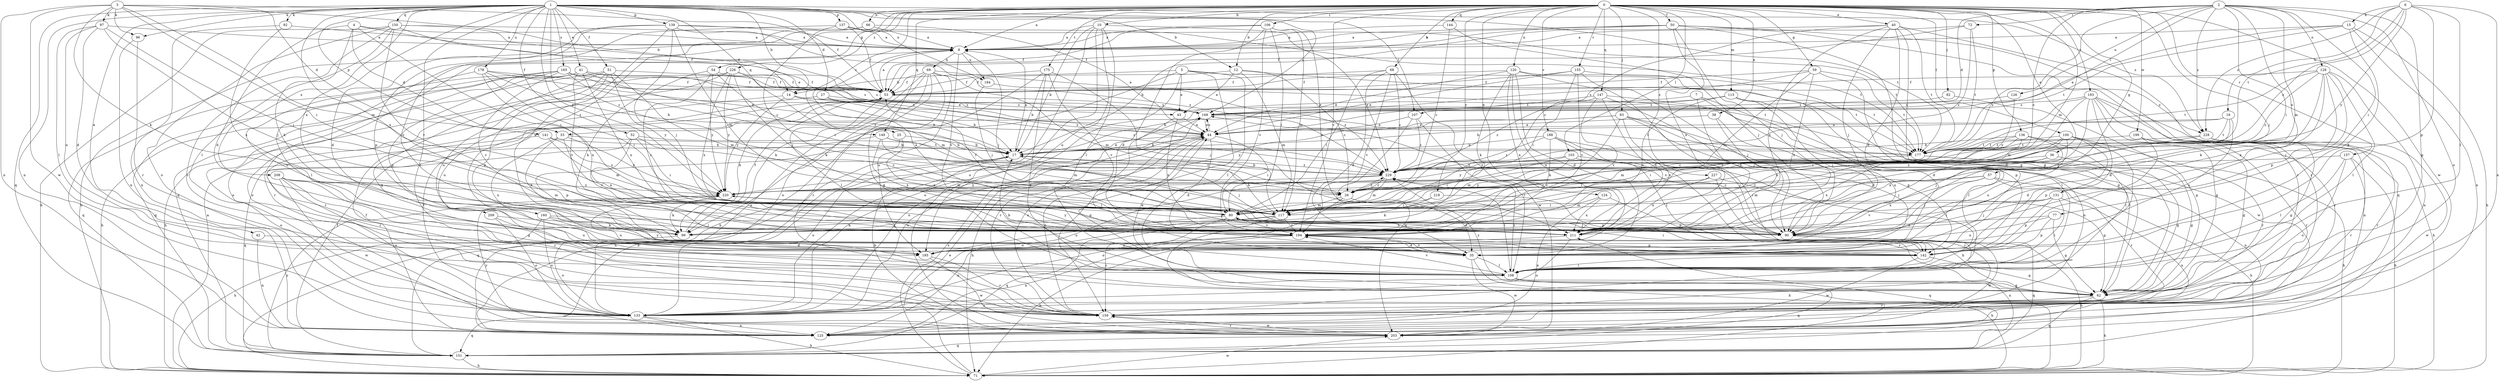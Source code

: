 strict digraph  {
0;
1;
2;
3;
4;
5;
6;
7;
8;
10;
12;
14;
15;
16;
17;
25;
26;
27;
33;
35;
36;
38;
40;
41;
42;
43;
44;
50;
51;
52;
53;
54;
57;
59;
62;
66;
68;
69;
71;
72;
77;
80;
82;
83;
90;
92;
96;
97;
99;
100;
103;
106;
107;
108;
113;
117;
120;
124;
125;
126;
128;
131;
133;
136;
137;
139;
141;
142;
144;
147;
149;
150;
151;
155;
157;
159;
160;
165;
168;
175;
177;
178;
184;
185;
188;
193;
194;
199;
203;
208;
209;
211;
218;
220;
226;
227;
228;
229;
0 -> 8  [label=a];
0 -> 10  [label=b];
0 -> 12  [label=b];
0 -> 25  [label=c];
0 -> 36  [label=e];
0 -> 38  [label=e];
0 -> 40  [label=e];
0 -> 50  [label=f];
0 -> 54  [label=g];
0 -> 57  [label=g];
0 -> 59  [label=g];
0 -> 66  [label=h];
0 -> 68  [label=h];
0 -> 82  [label=j];
0 -> 83  [label=j];
0 -> 90  [label=j];
0 -> 100  [label=l];
0 -> 103  [label=l];
0 -> 106  [label=l];
0 -> 113  [label=m];
0 -> 117  [label=m];
0 -> 120  [label=n];
0 -> 124  [label=n];
0 -> 136  [label=p];
0 -> 144  [label=q];
0 -> 147  [label=q];
0 -> 149  [label=q];
0 -> 155  [label=r];
0 -> 157  [label=r];
0 -> 160  [label=s];
0 -> 175  [label=t];
0 -> 188  [label=v];
0 -> 193  [label=v];
0 -> 194  [label=v];
0 -> 199  [label=w];
0 -> 203  [label=w];
0 -> 218  [label=y];
0 -> 226  [label=z];
0 -> 227  [label=z];
1 -> 12  [label=b];
1 -> 14  [label=b];
1 -> 26  [label=c];
1 -> 27  [label=d];
1 -> 41  [label=e];
1 -> 42  [label=e];
1 -> 51  [label=f];
1 -> 52  [label=f];
1 -> 92  [label=k];
1 -> 96  [label=k];
1 -> 107  [label=l];
1 -> 125  [label=n];
1 -> 137  [label=p];
1 -> 139  [label=p];
1 -> 141  [label=p];
1 -> 149  [label=q];
1 -> 150  [label=q];
1 -> 151  [label=q];
1 -> 159  [label=r];
1 -> 165  [label=s];
1 -> 168  [label=s];
1 -> 177  [label=t];
1 -> 178  [label=u];
1 -> 184  [label=u];
1 -> 208  [label=x];
1 -> 209  [label=x];
1 -> 211  [label=x];
1 -> 220  [label=y];
1 -> 228  [label=z];
2 -> 26  [label=c];
2 -> 33  [label=d];
2 -> 62  [label=g];
2 -> 72  [label=i];
2 -> 77  [label=i];
2 -> 80  [label=i];
2 -> 107  [label=l];
2 -> 117  [label=m];
2 -> 126  [label=o];
2 -> 128  [label=o];
2 -> 131  [label=o];
2 -> 133  [label=o];
2 -> 220  [label=y];
2 -> 228  [label=z];
3 -> 14  [label=b];
3 -> 33  [label=d];
3 -> 53  [label=f];
3 -> 80  [label=i];
3 -> 96  [label=k];
3 -> 97  [label=k];
3 -> 99  [label=k];
3 -> 117  [label=m];
3 -> 125  [label=n];
3 -> 203  [label=w];
4 -> 8  [label=a];
4 -> 33  [label=d];
4 -> 35  [label=d];
4 -> 53  [label=f];
4 -> 80  [label=i];
4 -> 99  [label=k];
5 -> 14  [label=b];
5 -> 43  [label=e];
5 -> 99  [label=k];
5 -> 108  [label=l];
5 -> 133  [label=o];
5 -> 159  [label=r];
5 -> 228  [label=z];
6 -> 15  [label=b];
6 -> 16  [label=b];
6 -> 108  [label=l];
6 -> 125  [label=n];
6 -> 142  [label=p];
6 -> 177  [label=t];
6 -> 220  [label=y];
6 -> 228  [label=z];
6 -> 229  [label=z];
7 -> 43  [label=e];
7 -> 108  [label=l];
7 -> 142  [label=p];
7 -> 211  [label=x];
8 -> 69  [label=h];
8 -> 90  [label=j];
8 -> 184  [label=u];
8 -> 194  [label=v];
10 -> 8  [label=a];
10 -> 17  [label=b];
10 -> 108  [label=l];
10 -> 133  [label=o];
10 -> 185  [label=u];
10 -> 203  [label=w];
10 -> 229  [label=z];
12 -> 26  [label=c];
12 -> 43  [label=e];
12 -> 53  [label=f];
12 -> 117  [label=m];
12 -> 177  [label=t];
14 -> 17  [label=b];
14 -> 43  [label=e];
14 -> 168  [label=s];
14 -> 185  [label=u];
14 -> 220  [label=y];
15 -> 8  [label=a];
15 -> 35  [label=d];
15 -> 44  [label=e];
15 -> 71  [label=h];
15 -> 125  [label=n];
15 -> 177  [label=t];
16 -> 17  [label=b];
16 -> 44  [label=e];
16 -> 80  [label=i];
16 -> 177  [label=t];
16 -> 185  [label=u];
17 -> 8  [label=a];
17 -> 44  [label=e];
17 -> 90  [label=j];
17 -> 125  [label=n];
17 -> 133  [label=o];
17 -> 151  [label=q];
17 -> 229  [label=z];
25 -> 17  [label=b];
25 -> 142  [label=p];
25 -> 211  [label=x];
26 -> 35  [label=d];
26 -> 117  [label=m];
26 -> 133  [label=o];
26 -> 229  [label=z];
27 -> 17  [label=b];
27 -> 159  [label=r];
27 -> 168  [label=s];
27 -> 229  [label=z];
33 -> 17  [label=b];
33 -> 99  [label=k];
33 -> 185  [label=u];
33 -> 211  [label=x];
33 -> 220  [label=y];
35 -> 71  [label=h];
35 -> 108  [label=l];
35 -> 194  [label=v];
35 -> 203  [label=w];
36 -> 62  [label=g];
36 -> 80  [label=i];
36 -> 90  [label=j];
36 -> 211  [label=x];
36 -> 229  [label=z];
38 -> 44  [label=e];
38 -> 185  [label=u];
38 -> 211  [label=x];
40 -> 8  [label=a];
40 -> 26  [label=c];
40 -> 35  [label=d];
40 -> 62  [label=g];
40 -> 90  [label=j];
40 -> 159  [label=r];
40 -> 177  [label=t];
40 -> 211  [label=x];
41 -> 53  [label=f];
41 -> 71  [label=h];
41 -> 151  [label=q];
41 -> 159  [label=r];
41 -> 168  [label=s];
41 -> 194  [label=v];
41 -> 211  [label=x];
41 -> 229  [label=z];
42 -> 35  [label=d];
42 -> 125  [label=n];
43 -> 44  [label=e];
43 -> 159  [label=r];
43 -> 211  [label=x];
44 -> 17  [label=b];
44 -> 35  [label=d];
44 -> 62  [label=g];
44 -> 71  [label=h];
44 -> 80  [label=i];
44 -> 133  [label=o];
44 -> 168  [label=s];
50 -> 8  [label=a];
50 -> 17  [label=b];
50 -> 53  [label=f];
50 -> 62  [label=g];
50 -> 90  [label=j];
50 -> 151  [label=q];
50 -> 159  [label=r];
50 -> 211  [label=x];
51 -> 53  [label=f];
51 -> 62  [label=g];
51 -> 117  [label=m];
51 -> 133  [label=o];
51 -> 142  [label=p];
51 -> 185  [label=u];
51 -> 220  [label=y];
52 -> 26  [label=c];
52 -> 80  [label=i];
52 -> 159  [label=r];
52 -> 177  [label=t];
52 -> 194  [label=v];
53 -> 8  [label=a];
53 -> 99  [label=k];
53 -> 108  [label=l];
53 -> 168  [label=s];
54 -> 53  [label=f];
54 -> 99  [label=k];
54 -> 117  [label=m];
54 -> 211  [label=x];
54 -> 220  [label=y];
57 -> 26  [label=c];
57 -> 71  [label=h];
57 -> 90  [label=j];
57 -> 117  [label=m];
57 -> 159  [label=r];
57 -> 211  [label=x];
59 -> 35  [label=d];
59 -> 53  [label=f];
59 -> 117  [label=m];
59 -> 168  [label=s];
59 -> 177  [label=t];
59 -> 211  [label=x];
62 -> 71  [label=h];
62 -> 133  [label=o];
62 -> 151  [label=q];
62 -> 159  [label=r];
62 -> 229  [label=z];
66 -> 8  [label=a];
66 -> 44  [label=e];
66 -> 71  [label=h];
66 -> 151  [label=q];
68 -> 35  [label=d];
68 -> 53  [label=f];
68 -> 80  [label=i];
68 -> 194  [label=v];
68 -> 203  [label=w];
68 -> 229  [label=z];
69 -> 53  [label=f];
69 -> 62  [label=g];
69 -> 99  [label=k];
69 -> 117  [label=m];
69 -> 125  [label=n];
69 -> 133  [label=o];
69 -> 159  [label=r];
69 -> 177  [label=t];
69 -> 185  [label=u];
71 -> 8  [label=a];
71 -> 44  [label=e];
71 -> 168  [label=s];
71 -> 203  [label=w];
72 -> 8  [label=a];
72 -> 53  [label=f];
72 -> 177  [label=t];
72 -> 229  [label=z];
77 -> 62  [label=g];
77 -> 142  [label=p];
77 -> 185  [label=u];
77 -> 211  [label=x];
80 -> 53  [label=f];
80 -> 90  [label=j];
80 -> 125  [label=n];
80 -> 151  [label=q];
80 -> 185  [label=u];
80 -> 194  [label=v];
80 -> 211  [label=x];
82 -> 62  [label=g];
82 -> 168  [label=s];
83 -> 35  [label=d];
83 -> 44  [label=e];
83 -> 99  [label=k];
83 -> 108  [label=l];
83 -> 142  [label=p];
83 -> 211  [label=x];
83 -> 220  [label=y];
90 -> 71  [label=h];
90 -> 151  [label=q];
90 -> 168  [label=s];
90 -> 203  [label=w];
92 -> 8  [label=a];
92 -> 125  [label=n];
92 -> 211  [label=x];
96 -> 125  [label=n];
96 -> 159  [label=r];
97 -> 8  [label=a];
97 -> 35  [label=d];
97 -> 80  [label=i];
97 -> 90  [label=j];
97 -> 108  [label=l];
97 -> 185  [label=u];
99 -> 53  [label=f];
99 -> 133  [label=o];
100 -> 35  [label=d];
100 -> 80  [label=i];
100 -> 108  [label=l];
100 -> 159  [label=r];
100 -> 177  [label=t];
100 -> 185  [label=u];
100 -> 194  [label=v];
103 -> 80  [label=i];
103 -> 108  [label=l];
103 -> 117  [label=m];
103 -> 125  [label=n];
103 -> 229  [label=z];
106 -> 8  [label=a];
106 -> 35  [label=d];
106 -> 53  [label=f];
106 -> 80  [label=i];
106 -> 117  [label=m];
106 -> 194  [label=v];
106 -> 211  [label=x];
107 -> 44  [label=e];
107 -> 108  [label=l];
107 -> 203  [label=w];
107 -> 229  [label=z];
108 -> 17  [label=b];
108 -> 44  [label=e];
108 -> 62  [label=g];
108 -> 151  [label=q];
108 -> 194  [label=v];
108 -> 220  [label=y];
108 -> 229  [label=z];
113 -> 17  [label=b];
113 -> 35  [label=d];
113 -> 90  [label=j];
113 -> 168  [label=s];
113 -> 194  [label=v];
113 -> 203  [label=w];
117 -> 17  [label=b];
117 -> 71  [label=h];
117 -> 99  [label=k];
117 -> 159  [label=r];
117 -> 194  [label=v];
120 -> 35  [label=d];
120 -> 44  [label=e];
120 -> 53  [label=f];
120 -> 62  [label=g];
120 -> 99  [label=k];
120 -> 159  [label=r];
120 -> 185  [label=u];
120 -> 211  [label=x];
124 -> 117  [label=m];
124 -> 125  [label=n];
124 -> 142  [label=p];
124 -> 211  [label=x];
125 -> 17  [label=b];
125 -> 53  [label=f];
126 -> 168  [label=s];
126 -> 220  [label=y];
128 -> 53  [label=f];
128 -> 90  [label=j];
128 -> 99  [label=k];
128 -> 108  [label=l];
128 -> 125  [label=n];
128 -> 142  [label=p];
128 -> 177  [label=t];
128 -> 211  [label=x];
128 -> 229  [label=z];
131 -> 80  [label=i];
131 -> 90  [label=j];
131 -> 108  [label=l];
131 -> 125  [label=n];
131 -> 142  [label=p];
131 -> 194  [label=v];
133 -> 53  [label=f];
133 -> 71  [label=h];
133 -> 125  [label=n];
133 -> 151  [label=q];
136 -> 17  [label=b];
136 -> 26  [label=c];
136 -> 90  [label=j];
136 -> 108  [label=l];
136 -> 117  [label=m];
136 -> 177  [label=t];
137 -> 8  [label=a];
137 -> 26  [label=c];
137 -> 53  [label=f];
137 -> 177  [label=t];
137 -> 194  [label=v];
139 -> 8  [label=a];
139 -> 35  [label=d];
139 -> 90  [label=j];
139 -> 99  [label=k];
139 -> 117  [label=m];
139 -> 142  [label=p];
139 -> 177  [label=t];
139 -> 229  [label=z];
141 -> 17  [label=b];
141 -> 117  [label=m];
141 -> 133  [label=o];
141 -> 220  [label=y];
142 -> 62  [label=g];
142 -> 80  [label=i];
142 -> 108  [label=l];
142 -> 194  [label=v];
142 -> 203  [label=w];
144 -> 8  [label=a];
144 -> 26  [label=c];
144 -> 90  [label=j];
147 -> 90  [label=j];
147 -> 125  [label=n];
147 -> 168  [label=s];
147 -> 194  [label=v];
147 -> 211  [label=x];
147 -> 229  [label=z];
149 -> 17  [label=b];
149 -> 26  [label=c];
149 -> 117  [label=m];
149 -> 151  [label=q];
149 -> 211  [label=x];
150 -> 8  [label=a];
150 -> 44  [label=e];
150 -> 53  [label=f];
150 -> 71  [label=h];
150 -> 108  [label=l];
150 -> 133  [label=o];
150 -> 159  [label=r];
150 -> 194  [label=v];
151 -> 53  [label=f];
151 -> 71  [label=h];
151 -> 211  [label=x];
151 -> 220  [label=y];
155 -> 44  [label=e];
155 -> 53  [label=f];
155 -> 80  [label=i];
155 -> 90  [label=j];
155 -> 177  [label=t];
155 -> 194  [label=v];
157 -> 71  [label=h];
157 -> 108  [label=l];
157 -> 133  [label=o];
157 -> 159  [label=r];
157 -> 229  [label=z];
159 -> 44  [label=e];
159 -> 168  [label=s];
159 -> 203  [label=w];
160 -> 71  [label=h];
160 -> 90  [label=j];
160 -> 99  [label=k];
160 -> 133  [label=o];
160 -> 185  [label=u];
165 -> 26  [label=c];
165 -> 44  [label=e];
165 -> 53  [label=f];
165 -> 108  [label=l];
165 -> 142  [label=p];
165 -> 151  [label=q];
165 -> 168  [label=s];
165 -> 194  [label=v];
168 -> 44  [label=e];
168 -> 133  [label=o];
168 -> 177  [label=t];
175 -> 17  [label=b];
175 -> 53  [label=f];
175 -> 62  [label=g];
175 -> 71  [label=h];
175 -> 90  [label=j];
175 -> 194  [label=v];
177 -> 62  [label=g];
177 -> 71  [label=h];
177 -> 220  [label=y];
177 -> 229  [label=z];
178 -> 17  [label=b];
178 -> 44  [label=e];
178 -> 53  [label=f];
178 -> 80  [label=i];
178 -> 185  [label=u];
178 -> 211  [label=x];
184 -> 90  [label=j];
184 -> 229  [label=z];
185 -> 159  [label=r];
185 -> 203  [label=w];
188 -> 17  [label=b];
188 -> 71  [label=h];
188 -> 90  [label=j];
188 -> 108  [label=l];
188 -> 194  [label=v];
188 -> 229  [label=z];
193 -> 35  [label=d];
193 -> 62  [label=g];
193 -> 71  [label=h];
193 -> 90  [label=j];
193 -> 117  [label=m];
193 -> 125  [label=n];
193 -> 159  [label=r];
193 -> 168  [label=s];
193 -> 177  [label=t];
194 -> 35  [label=d];
194 -> 71  [label=h];
194 -> 125  [label=n];
194 -> 142  [label=p];
199 -> 62  [label=g];
199 -> 142  [label=p];
199 -> 159  [label=r];
199 -> 177  [label=t];
203 -> 17  [label=b];
203 -> 151  [label=q];
203 -> 159  [label=r];
203 -> 220  [label=y];
208 -> 62  [label=g];
208 -> 117  [label=m];
208 -> 133  [label=o];
208 -> 159  [label=r];
208 -> 203  [label=w];
208 -> 220  [label=y];
209 -> 90  [label=j];
209 -> 133  [label=o];
209 -> 185  [label=u];
211 -> 8  [label=a];
211 -> 133  [label=o];
211 -> 151  [label=q];
211 -> 185  [label=u];
211 -> 220  [label=y];
218 -> 80  [label=i];
218 -> 99  [label=k];
218 -> 142  [label=p];
220 -> 80  [label=i];
220 -> 90  [label=j];
220 -> 99  [label=k];
226 -> 53  [label=f];
226 -> 71  [label=h];
226 -> 80  [label=i];
226 -> 133  [label=o];
226 -> 211  [label=x];
226 -> 220  [label=y];
226 -> 229  [label=z];
227 -> 26  [label=c];
227 -> 62  [label=g];
227 -> 159  [label=r];
227 -> 211  [label=x];
227 -> 220  [label=y];
228 -> 62  [label=g];
228 -> 159  [label=r];
228 -> 177  [label=t];
228 -> 203  [label=w];
228 -> 211  [label=x];
229 -> 17  [label=b];
229 -> 26  [label=c];
229 -> 108  [label=l];
229 -> 117  [label=m];
229 -> 133  [label=o];
229 -> 220  [label=y];
}
